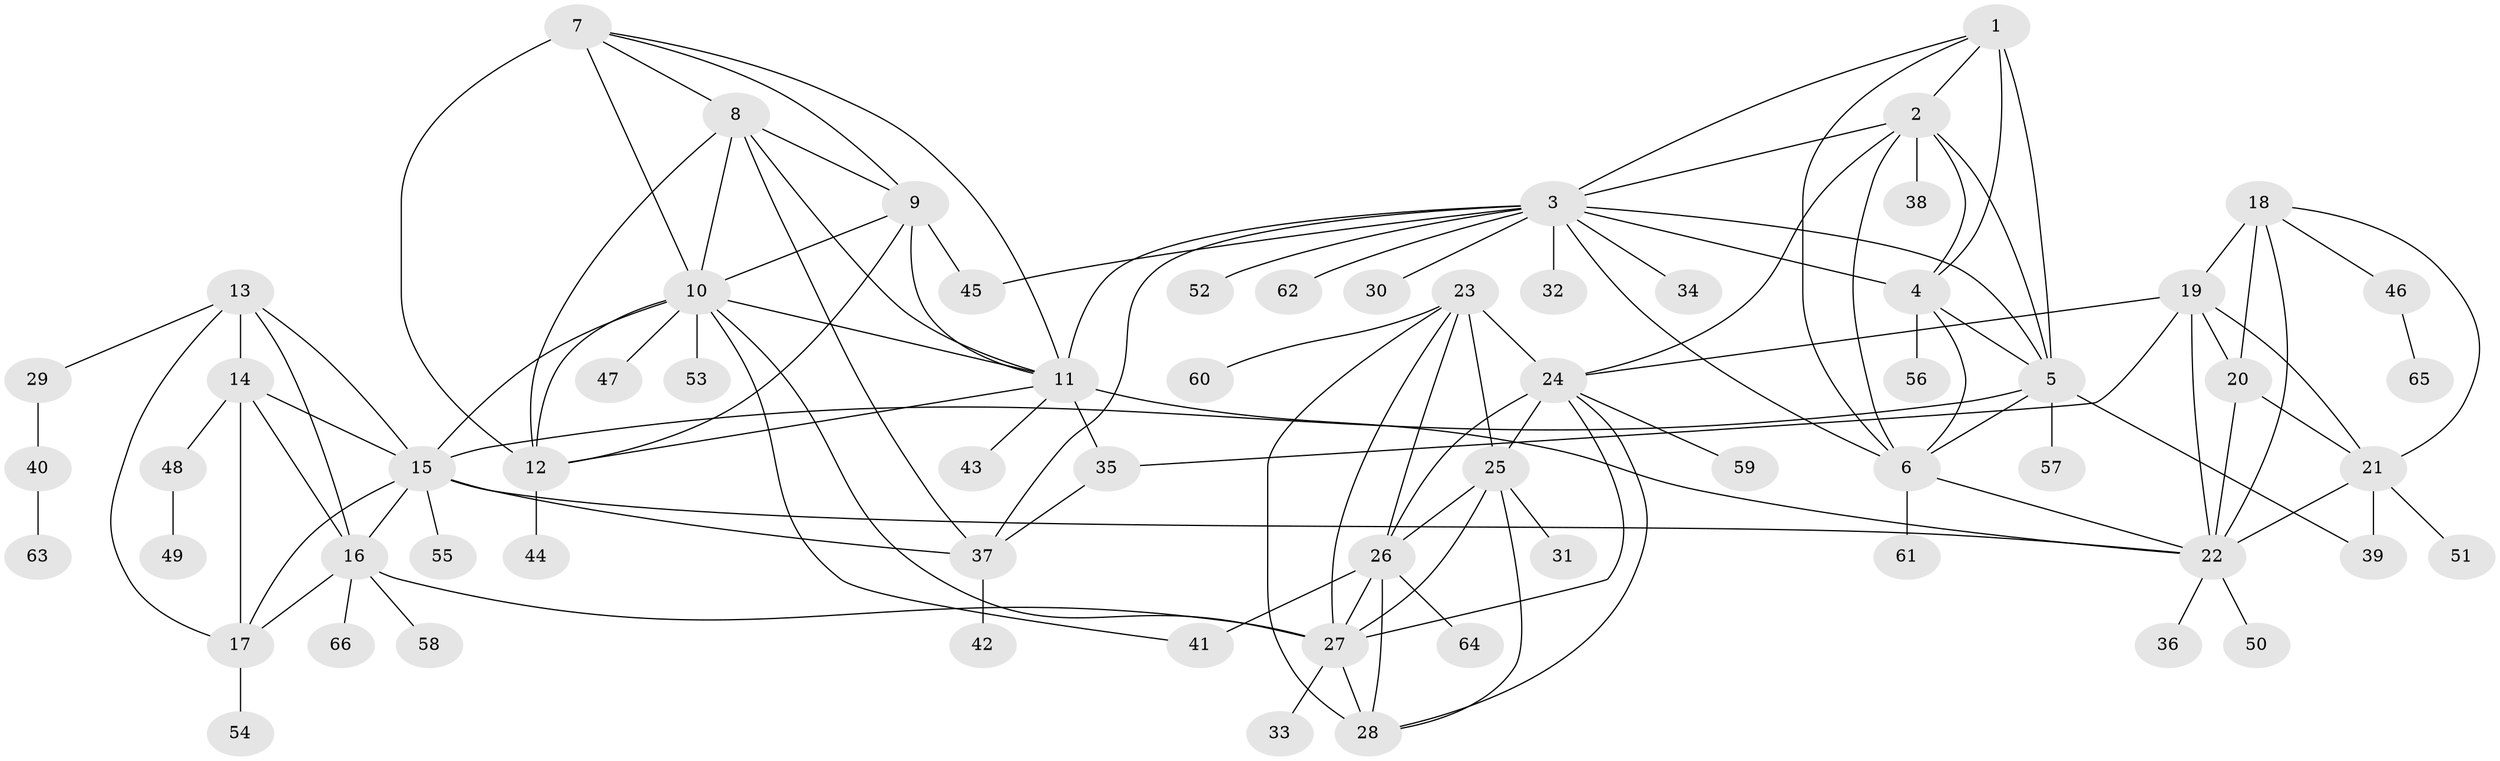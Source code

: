 // original degree distribution, {7: 0.045454545454545456, 8: 0.05303030303030303, 14: 0.007575757575757576, 9: 0.030303030303030304, 12: 0.007575757575757576, 19: 0.007575757575757576, 6: 0.022727272727272728, 11: 0.030303030303030304, 5: 0.015151515151515152, 10: 0.007575757575757576, 3: 0.03787878787878788, 2: 0.10606060606060606, 1: 0.6212121212121212, 4: 0.007575757575757576}
// Generated by graph-tools (version 1.1) at 2025/37/03/09/25 02:37:17]
// undirected, 66 vertices, 120 edges
graph export_dot {
graph [start="1"]
  node [color=gray90,style=filled];
  1;
  2;
  3;
  4;
  5;
  6;
  7;
  8;
  9;
  10;
  11;
  12;
  13;
  14;
  15;
  16;
  17;
  18;
  19;
  20;
  21;
  22;
  23;
  24;
  25;
  26;
  27;
  28;
  29;
  30;
  31;
  32;
  33;
  34;
  35;
  36;
  37;
  38;
  39;
  40;
  41;
  42;
  43;
  44;
  45;
  46;
  47;
  48;
  49;
  50;
  51;
  52;
  53;
  54;
  55;
  56;
  57;
  58;
  59;
  60;
  61;
  62;
  63;
  64;
  65;
  66;
  1 -- 2 [weight=1.0];
  1 -- 3 [weight=1.0];
  1 -- 4 [weight=1.0];
  1 -- 5 [weight=2.0];
  1 -- 6 [weight=1.0];
  2 -- 3 [weight=1.0];
  2 -- 4 [weight=1.0];
  2 -- 5 [weight=1.0];
  2 -- 6 [weight=1.0];
  2 -- 24 [weight=1.0];
  2 -- 38 [weight=1.0];
  3 -- 4 [weight=1.0];
  3 -- 5 [weight=1.0];
  3 -- 6 [weight=1.0];
  3 -- 11 [weight=1.0];
  3 -- 30 [weight=1.0];
  3 -- 32 [weight=1.0];
  3 -- 34 [weight=1.0];
  3 -- 37 [weight=1.0];
  3 -- 45 [weight=1.0];
  3 -- 52 [weight=1.0];
  3 -- 62 [weight=1.0];
  4 -- 5 [weight=1.0];
  4 -- 6 [weight=1.0];
  4 -- 56 [weight=3.0];
  5 -- 6 [weight=1.0];
  5 -- 15 [weight=1.0];
  5 -- 39 [weight=1.0];
  5 -- 57 [weight=1.0];
  6 -- 22 [weight=1.0];
  6 -- 61 [weight=1.0];
  7 -- 8 [weight=1.0];
  7 -- 9 [weight=1.0];
  7 -- 10 [weight=1.0];
  7 -- 11 [weight=1.0];
  7 -- 12 [weight=2.0];
  8 -- 9 [weight=1.0];
  8 -- 10 [weight=1.0];
  8 -- 11 [weight=1.0];
  8 -- 12 [weight=1.0];
  8 -- 37 [weight=1.0];
  9 -- 10 [weight=1.0];
  9 -- 11 [weight=1.0];
  9 -- 12 [weight=1.0];
  9 -- 45 [weight=2.0];
  10 -- 11 [weight=1.0];
  10 -- 12 [weight=1.0];
  10 -- 15 [weight=1.0];
  10 -- 27 [weight=2.0];
  10 -- 41 [weight=1.0];
  10 -- 47 [weight=1.0];
  10 -- 53 [weight=1.0];
  11 -- 12 [weight=1.0];
  11 -- 22 [weight=1.0];
  11 -- 35 [weight=10.0];
  11 -- 43 [weight=1.0];
  12 -- 44 [weight=1.0];
  13 -- 14 [weight=2.0];
  13 -- 15 [weight=1.0];
  13 -- 16 [weight=1.0];
  13 -- 17 [weight=1.0];
  13 -- 29 [weight=1.0];
  14 -- 15 [weight=2.0];
  14 -- 16 [weight=2.0];
  14 -- 17 [weight=2.0];
  14 -- 48 [weight=1.0];
  15 -- 16 [weight=1.0];
  15 -- 17 [weight=1.0];
  15 -- 22 [weight=1.0];
  15 -- 37 [weight=1.0];
  15 -- 55 [weight=1.0];
  16 -- 17 [weight=1.0];
  16 -- 27 [weight=1.0];
  16 -- 58 [weight=1.0];
  16 -- 66 [weight=1.0];
  17 -- 54 [weight=3.0];
  18 -- 19 [weight=2.0];
  18 -- 20 [weight=6.0];
  18 -- 21 [weight=2.0];
  18 -- 22 [weight=2.0];
  18 -- 46 [weight=1.0];
  19 -- 20 [weight=1.0];
  19 -- 21 [weight=1.0];
  19 -- 22 [weight=1.0];
  19 -- 24 [weight=1.0];
  19 -- 35 [weight=1.0];
  20 -- 21 [weight=1.0];
  20 -- 22 [weight=1.0];
  21 -- 22 [weight=1.0];
  21 -- 39 [weight=4.0];
  21 -- 51 [weight=1.0];
  22 -- 36 [weight=1.0];
  22 -- 50 [weight=1.0];
  23 -- 24 [weight=1.0];
  23 -- 25 [weight=1.0];
  23 -- 26 [weight=1.0];
  23 -- 27 [weight=1.0];
  23 -- 28 [weight=1.0];
  23 -- 60 [weight=1.0];
  24 -- 25 [weight=1.0];
  24 -- 26 [weight=1.0];
  24 -- 27 [weight=1.0];
  24 -- 28 [weight=1.0];
  24 -- 59 [weight=1.0];
  25 -- 26 [weight=1.0];
  25 -- 27 [weight=1.0];
  25 -- 28 [weight=1.0];
  25 -- 31 [weight=1.0];
  26 -- 27 [weight=1.0];
  26 -- 28 [weight=1.0];
  26 -- 41 [weight=4.0];
  26 -- 64 [weight=1.0];
  27 -- 28 [weight=3.0];
  27 -- 33 [weight=1.0];
  29 -- 40 [weight=1.0];
  35 -- 37 [weight=1.0];
  37 -- 42 [weight=2.0];
  40 -- 63 [weight=1.0];
  46 -- 65 [weight=1.0];
  48 -- 49 [weight=1.0];
}
